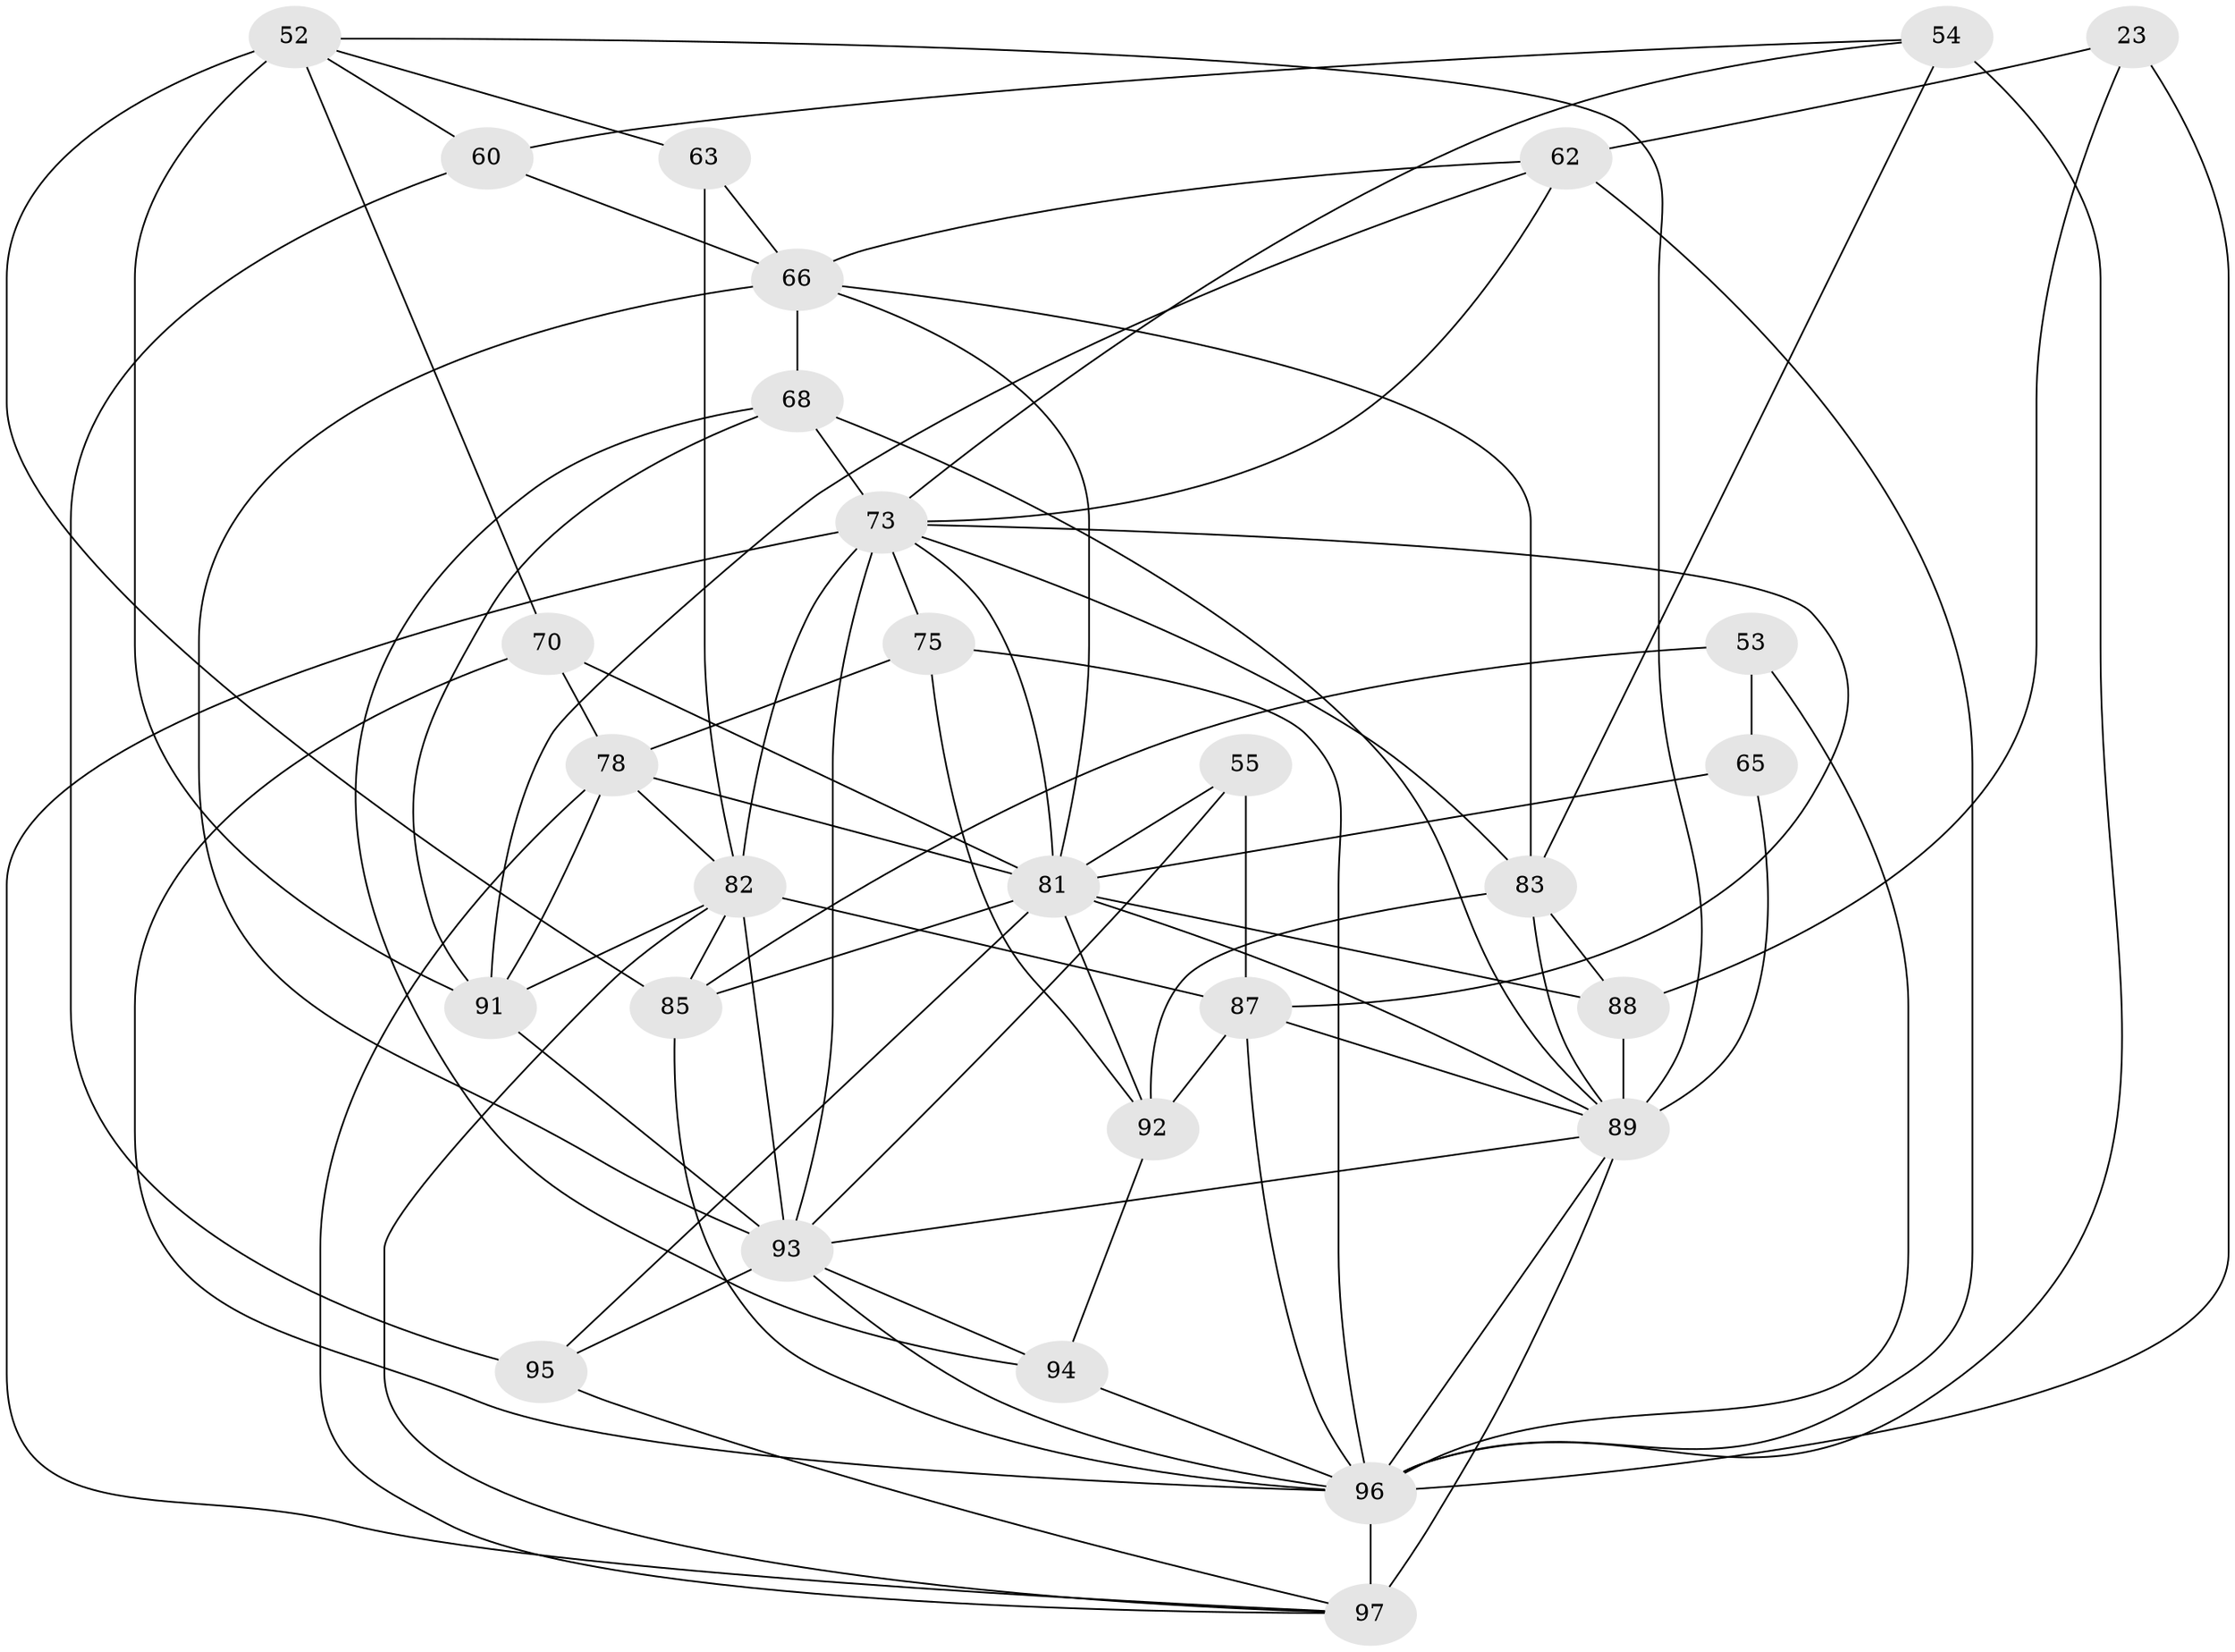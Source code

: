 // original degree distribution, {4: 1.0}
// Generated by graph-tools (version 1.1) at 2025/03/03/04/25 22:03:12]
// undirected, 29 vertices, 83 edges
graph export_dot {
graph [start="1"]
  node [color=gray90,style=filled];
  23;
  52 [super="+20+41+33"];
  53;
  54 [super="+45"];
  55;
  60;
  62 [super="+13"];
  63;
  65 [super="+4"];
  66 [super="+22+36"];
  68 [super="+50+61"];
  70;
  73 [super="+32+40+49"];
  75 [super="+71"];
  78 [super="+35+58"];
  81 [super="+7+27+64"];
  82 [super="+24+56"];
  83 [super="+34+59"];
  85 [super="+80"];
  87 [super="+77+76"];
  88 [super="+42"];
  89 [super="+30+86+84+48+44"];
  91 [super="+67"];
  92 [super="+16+29"];
  93 [super="+90+79"];
  94;
  95;
  96 [super="+8+57+19+47+69"];
  97 [super="+74"];
  23 -- 62 [weight=2];
  23 -- 88;
  23 -- 96;
  52 -- 91 [weight=2];
  52 -- 85 [weight=2];
  52 -- 63;
  52 -- 70;
  52 -- 60;
  52 -- 89 [weight=3];
  53 -- 65 [weight=2];
  53 -- 85;
  53 -- 96;
  54 -- 60;
  54 -- 96 [weight=3];
  54 -- 83;
  54 -- 73;
  55 -- 81 [weight=2];
  55 -- 87;
  55 -- 93;
  60 -- 95;
  60 -- 66;
  62 -- 66;
  62 -- 96;
  62 -- 91;
  62 -- 73;
  63 -- 82 [weight=2];
  63 -- 66;
  65 -- 81 [weight=3];
  65 -- 89;
  66 -- 68;
  66 -- 93 [weight=2];
  66 -- 81;
  66 -- 83;
  68 -- 91 [weight=2];
  68 -- 94;
  68 -- 89;
  68 -- 73 [weight=3];
  70 -- 78;
  70 -- 96;
  70 -- 81;
  73 -- 81 [weight=2];
  73 -- 82 [weight=2];
  73 -- 93;
  73 -- 83;
  73 -- 97;
  73 -- 87;
  73 -- 75;
  75 -- 96;
  75 -- 92 [weight=2];
  75 -- 78 [weight=2];
  78 -- 82;
  78 -- 81;
  78 -- 91 [weight=2];
  78 -- 97;
  81 -- 88;
  81 -- 95;
  81 -- 85;
  81 -- 92;
  81 -- 89 [weight=2];
  82 -- 97 [weight=2];
  82 -- 93 [weight=2];
  82 -- 87 [weight=3];
  82 -- 91;
  82 -- 85;
  83 -- 88;
  83 -- 92 [weight=2];
  83 -- 89 [weight=2];
  85 -- 96;
  87 -- 89;
  87 -- 92 [weight=2];
  87 -- 96 [weight=2];
  88 -- 89 [weight=3];
  89 -- 97 [weight=6];
  89 -- 93;
  89 -- 96 [weight=2];
  91 -- 93 [weight=2];
  92 -- 94;
  93 -- 96 [weight=3];
  93 -- 94;
  93 -- 95;
  94 -- 96;
  95 -- 97;
  96 -- 97 [weight=3];
}
